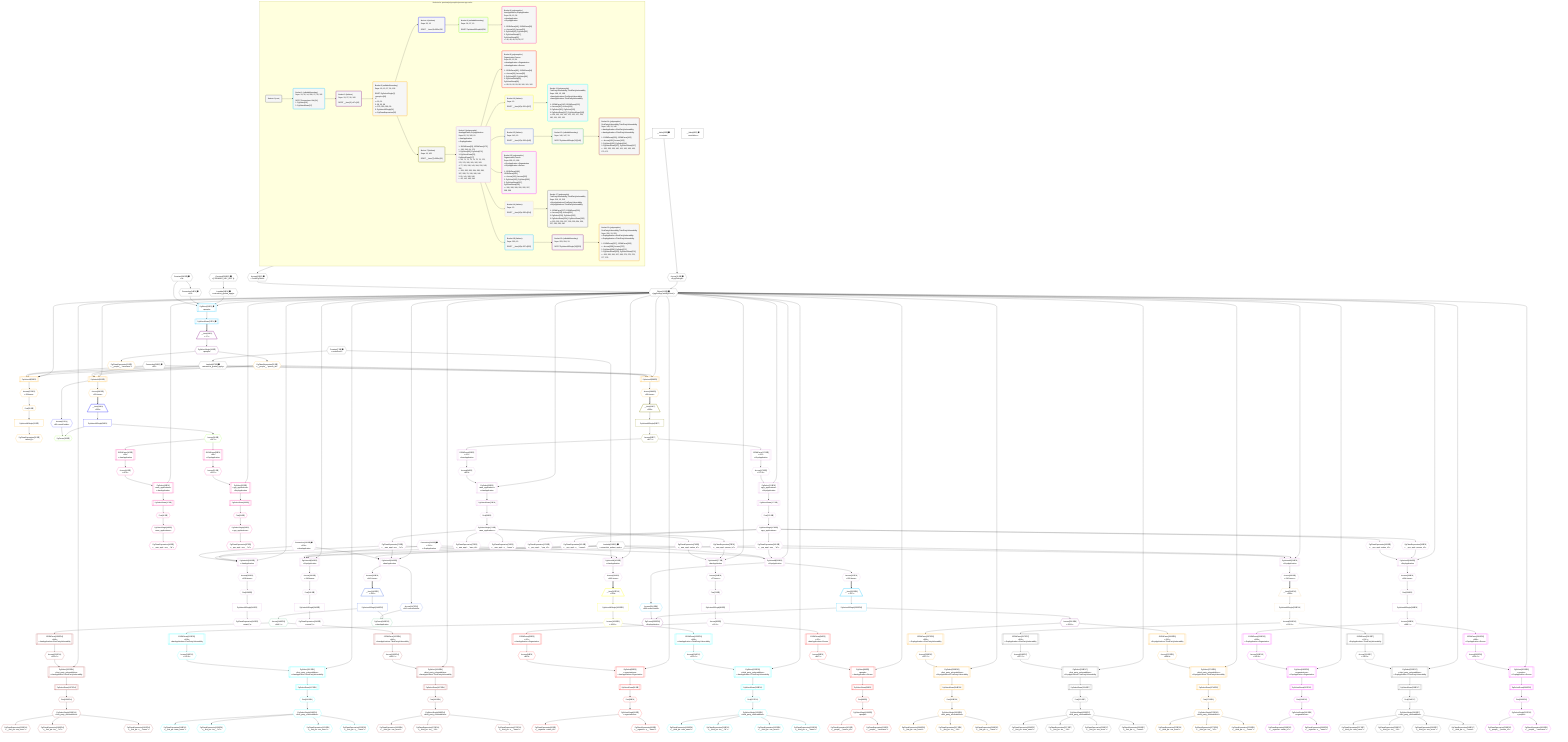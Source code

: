 %%{init: {'themeVariables': { 'fontSize': '12px'}}}%%
graph TD
    classDef path fill:#eee,stroke:#000,color:#000
    classDef plan fill:#fff,stroke-width:1px,color:#000
    classDef itemplan fill:#fff,stroke-width:2px,color:#000
    classDef unbatchedplan fill:#dff,stroke-width:1px,color:#000
    classDef sideeffectplan fill:#fcc,stroke-width:2px,color:#000
    classDef bucket fill:#f6f6f6,color:#000,stroke-width:2px,text-align:left


    %% plan dependencies
    Object13{{"Object[13∈0] ➊<br />ᐸ{pgSettings,withPgClient}ᐳ"}}:::plan
    Access11{{"Access[11∈0] ➊<br />ᐸ2.pgSettingsᐳ"}}:::plan
    Access12{{"Access[12∈0] ➊<br />ᐸ2.withPgClientᐳ"}}:::plan
    Access11 & Access12 --> Object13
    __Value2["__Value[2∈0] ➊<br />ᐸcontextᐳ"]:::plan
    __Value2 --> Access11
    __Value2 --> Access12
    Connection14{{"Connection[14∈0] ➊<br />ᐸ10ᐳ"}}:::plan
    Constant290{{"Constant[290∈0] ➊<br />ᐸ4ᐳ"}}:::plan
    Constant290 --> Connection14
    Lambda15{{"Lambda[15∈0] ➊<br />ᐸextractList_grafast_applyᐳ"}}:::plan
    Constant293{{"Constant[293∈0] ➊<br />ᐸ[ 'PRIMARY_KEY_ASC' ]ᐳ"}}:::plan
    Constant293 --> Lambda15
    Lambda27{{"Lambda[27∈0] ➊<br />ᐸextractList_grafast_applyᐳ"}}:::plan
    Constant7{{"Constant[7∈0] ➊<br />ᐸundefinedᐳ"}}:::plan
    Constant7 --> Lambda27
    Lambda105{{"Lambda[105∈0] ➊<br />ᐸextractList_grafast_applyᐳ"}}:::plan
    Constant7 --> Lambda105
    __Value4["__Value[4∈0] ➊<br />ᐸrootValueᐳ"]:::plan
    Connection26{{"Connection[26∈0] ➊<br />ᐸ22ᐳ"}}:::plan
    PgSelect16[["PgSelect[16∈1] ➊<br />ᐸpeopleᐳ"]]:::plan
    Object13 & Lambda15 & Connection14 & Constant290 --> PgSelect16
    PgSelectRows17[["PgSelectRows[17∈1] ➊"]]:::plan
    PgSelect16 --> PgSelectRows17
    __Item18[/"__Item[18∈2]<br />ᐸ17ᐳ"\]:::itemplan
    PgSelectRows17 ==> __Item18
    PgSelectSingle19{{"PgSelectSingle[19∈2]<br />ᐸpeopleᐳ"}}:::plan
    __Item18 --> PgSelectSingle19
    PgUnionAll28[["PgUnionAll[28∈3]"]]:::plan
    PgClassExpression20{{"PgClassExpression[20∈3]<br />ᐸ__people__.”person_id”ᐳ"}}:::plan
    Object13 & PgClassExpression20 & Lambda27 & Connection26 --> PgUnionAll28
    PgUnionAll33[["PgUnionAll[33∈3]"]]:::plan
    Object13 & PgClassExpression20 & Lambda27 & Connection26 --> PgUnionAll33
    PgUnionAll58[["PgUnionAll[58∈3]"]]:::plan
    Object13 & PgClassExpression20 & Lambda27 & Connection26 --> PgUnionAll58
    PgSelectSingle19 --> PgClassExpression20
    PgClassExpression21{{"PgClassExpression[21∈3]<br />ᐸ__people__.”username”ᐳ"}}:::plan
    PgSelectSingle19 --> PgClassExpression21
    First29{{"First[29∈3]"}}:::plan
    Access279{{"Access[279∈3]<br />ᐸ28.itemsᐳ"}}:::plan
    Access279 --> First29
    PgUnionAllSingle31["PgUnionAllSingle[31∈3]"]:::plan
    First29 --> PgUnionAllSingle31
    PgClassExpression32{{"PgClassExpression[32∈3]<br />ᐸcount(*)ᐳ"}}:::plan
    PgUnionAllSingle31 --> PgClassExpression32
    PgUnionAll28 --> Access279
    Access280{{"Access[280∈3]<br />ᐸ33.itemsᐳ"}}:::plan
    PgUnionAll33 --> Access280
    Access289{{"Access[289∈3]<br />ᐸ58.itemsᐳ"}}:::plan
    PgUnionAll58 --> Access289
    __Item35[/"__Item[35∈4]<br />ᐸ280ᐳ"\]:::itemplan
    Access280 ==> __Item35
    PgUnionAllSingle36["PgUnionAllSingle[36∈4]"]:::plan
    __Item35 --> PgUnionAllSingle36
    Access37{{"Access[37∈4]<br />ᐸ33.cursorDetailsᐳ"}}:::plan
    PgUnionAll33 --> Access37
    PgCursor38{{"PgCursor[38∈5]"}}:::plan
    PgUnionAllSingle36 & Access37 --> PgCursor38
    Access39{{"Access[39∈5]<br />ᐸ36.1ᐳ"}}:::plan
    PgUnionAllSingle36 --> Access39
    PgSelect42[["PgSelect[42∈6]<br />ᐸaws_applicationsᐳ<br />ᐳAwsApplication"]]:::plan
    Access41{{"Access[41∈6]<br />ᐸ40.0ᐳ"}}:::plan
    Object13 & Access41 --> PgSelect42
    PgSelect52[["PgSelect[52∈6]<br />ᐸgcp_applicationsᐳ<br />ᐳGcpApplication"]]:::plan
    Access51{{"Access[51∈6]<br />ᐸ50.0ᐳ"}}:::plan
    Object13 & Access51 --> PgSelect52
    JSONParse40[["JSONParse[40∈6]<br />ᐸ39ᐳ<br />ᐳAwsApplication"]]:::plan
    Access39 --> JSONParse40
    JSONParse40 --> Access41
    First46{{"First[46∈6]"}}:::plan
    PgSelectRows47[["PgSelectRows[47∈6]"]]:::plan
    PgSelectRows47 --> First46
    PgSelect42 --> PgSelectRows47
    PgSelectSingle48{{"PgSelectSingle[48∈6]<br />ᐸaws_applicationsᐳ"}}:::plan
    First46 --> PgSelectSingle48
    PgClassExpression49{{"PgClassExpression[49∈6]<br />ᐸ__aws_appl...ons__.”id”ᐳ"}}:::plan
    PgSelectSingle48 --> PgClassExpression49
    JSONParse50[["JSONParse[50∈6]<br />ᐸ39ᐳ<br />ᐳGcpApplication"]]:::plan
    Access39 --> JSONParse50
    JSONParse50 --> Access51
    First54{{"First[54∈6]"}}:::plan
    PgSelectRows55[["PgSelectRows[55∈6]"]]:::plan
    PgSelectRows55 --> First54
    PgSelect52 --> PgSelectRows55
    PgSelectSingle56{{"PgSelectSingle[56∈6]<br />ᐸgcp_applicationsᐳ"}}:::plan
    First54 --> PgSelectSingle56
    PgClassExpression57{{"PgClassExpression[57∈6]<br />ᐸ__gcp_appl...ons__.”id”ᐳ"}}:::plan
    PgSelectSingle56 --> PgClassExpression57
    __Item60[/"__Item[60∈7]<br />ᐸ289ᐳ"\]:::itemplan
    Access289 ==> __Item60
    PgUnionAllSingle61["PgUnionAllSingle[61∈7]"]:::plan
    __Item60 --> PgUnionAllSingle61
    Access62{{"Access[62∈7]<br />ᐸ61.1ᐳ"}}:::plan
    PgUnionAllSingle61 --> Access62
    PgUnionAll138[["PgUnionAll[138∈8]<br />ᐳAwsApplication"]]:::plan
    PgClassExpression73{{"PgClassExpression[73∈8]<br />ᐸ__aws_appl...ons__.”id”ᐳ"}}:::plan
    Connection136{{"Connection[136∈8] ➊<br />ᐸ134ᐳ<br />ᐳAwsApplication"}}:::plan
    Object13 & PgClassExpression73 & Lambda105 & Connection136 --> PgUnionAll138
    PgUnionAll143[["PgUnionAll[143∈8]<br />ᐳAwsApplication"]]:::plan
    Object13 & PgClassExpression73 & Lambda105 & Connection136 --> PgUnionAll143
    PgUnionAll245[["PgUnionAll[245∈8]<br />ᐳGcpApplication"]]:::plan
    PgClassExpression180{{"PgClassExpression[180∈8]<br />ᐸ__gcp_appl...ons__.”id”ᐳ"}}:::plan
    Connection243{{"Connection[243∈8] ➊<br />ᐸ241ᐳ<br />ᐳGcpApplication"}}:::plan
    Object13 & PgClassExpression180 & Lambda105 & Connection243 --> PgUnionAll245
    PgUnionAll250[["PgUnionAll[250∈8]<br />ᐳGcpApplication"]]:::plan
    Object13 & PgClassExpression180 & Lambda105 & Connection243 --> PgUnionAll250
    PgUnionAll77[["PgUnionAll[77∈8]<br />ᐳAwsApplication"]]:::plan
    PgClassExpression75{{"PgClassExpression[75∈8]<br />ᐸ__aws_appl...person_id”ᐳ"}}:::plan
    PgClassExpression76{{"PgClassExpression[76∈8]<br />ᐸ__aws_appl...zation_id”ᐳ"}}:::plan
    Object13 & PgClassExpression75 & PgClassExpression76 --> PgUnionAll77
    PgUnionAll103[["PgUnionAll[103∈8]<br />ᐳAwsApplication"]]:::plan
    Object13 & PgClassExpression73 & Lambda105 --> PgUnionAll103
    PgUnionAll184[["PgUnionAll[184∈8]<br />ᐳGcpApplication"]]:::plan
    PgClassExpression182{{"PgClassExpression[182∈8]<br />ᐸ__gcp_appl...person_id”ᐳ"}}:::plan
    PgClassExpression183{{"PgClassExpression[183∈8]<br />ᐸ__gcp_appl...zation_id”ᐳ"}}:::plan
    Object13 & PgClassExpression182 & PgClassExpression183 --> PgUnionAll184
    PgUnionAll210[["PgUnionAll[210∈8]<br />ᐳGcpApplication"]]:::plan
    Object13 & PgClassExpression180 & Lambda105 --> PgUnionAll210
    PgSelect65[["PgSelect[65∈8]<br />ᐸaws_applicationsᐳ<br />ᐳAwsApplication"]]:::plan
    Access64{{"Access[64∈8]<br />ᐸ63.0ᐳ"}}:::plan
    Object13 & Access64 --> PgSelect65
    PgSelect174[["PgSelect[174∈8]<br />ᐸgcp_applicationsᐳ<br />ᐳGcpApplication"]]:::plan
    Access173{{"Access[173∈8]<br />ᐸ172.0ᐳ"}}:::plan
    Object13 & Access173 --> PgSelect174
    JSONParse63[["JSONParse[63∈8]<br />ᐸ62ᐳ<br />ᐳAwsApplication"]]:::plan
    Access62 --> JSONParse63
    JSONParse63 --> Access64
    First69{{"First[69∈8]"}}:::plan
    PgSelectRows70[["PgSelectRows[70∈8]"]]:::plan
    PgSelectRows70 --> First69
    PgSelect65 --> PgSelectRows70
    PgSelectSingle71{{"PgSelectSingle[71∈8]<br />ᐸaws_applicationsᐳ"}}:::plan
    First69 --> PgSelectSingle71
    PgClassExpression72{{"PgClassExpression[72∈8]<br />ᐸ__aws_appl..._.”aws_id”ᐳ"}}:::plan
    PgSelectSingle71 --> PgClassExpression72
    PgSelectSingle71 --> PgClassExpression73
    PgClassExpression74{{"PgClassExpression[74∈8]<br />ᐸ__aws_appl...s__.”name”ᐳ"}}:::plan
    PgSelectSingle71 --> PgClassExpression74
    PgSelectSingle71 --> PgClassExpression75
    PgSelectSingle71 --> PgClassExpression76
    First79{{"First[79∈8]"}}:::plan
    Access284{{"Access[284∈8]<br />ᐸ77.itemsᐳ"}}:::plan
    Access284 --> First79
    PgUnionAllSingle81["PgUnionAllSingle[81∈8]"]:::plan
    First79 --> PgUnionAllSingle81
    Access82{{"Access[82∈8]<br />ᐸ81.1ᐳ"}}:::plan
    PgUnionAllSingle81 --> Access82
    First139{{"First[139∈8]"}}:::plan
    Access282{{"Access[282∈8]<br />ᐸ138.itemsᐳ"}}:::plan
    Access282 --> First139
    PgUnionAllSingle141["PgUnionAllSingle[141∈8]"]:::plan
    First139 --> PgUnionAllSingle141
    PgClassExpression142{{"PgClassExpression[142∈8]<br />ᐸcount(*)ᐳ"}}:::plan
    PgUnionAllSingle141 --> PgClassExpression142
    JSONParse172[["JSONParse[172∈8]<br />ᐸ62ᐳ<br />ᐳGcpApplication"]]:::plan
    Access62 --> JSONParse172
    JSONParse172 --> Access173
    First176{{"First[176∈8]"}}:::plan
    PgSelectRows177[["PgSelectRows[177∈8]"]]:::plan
    PgSelectRows177 --> First176
    PgSelect174 --> PgSelectRows177
    PgSelectSingle178{{"PgSelectSingle[178∈8]<br />ᐸgcp_applicationsᐳ"}}:::plan
    First176 --> PgSelectSingle178
    PgClassExpression179{{"PgClassExpression[179∈8]<br />ᐸ__gcp_appl..._.”gcp_id”ᐳ"}}:::plan
    PgSelectSingle178 --> PgClassExpression179
    PgSelectSingle178 --> PgClassExpression180
    PgClassExpression181{{"PgClassExpression[181∈8]<br />ᐸ__gcp_appl...s__.”name”ᐳ"}}:::plan
    PgSelectSingle178 --> PgClassExpression181
    PgSelectSingle178 --> PgClassExpression182
    PgSelectSingle178 --> PgClassExpression183
    First186{{"First[186∈8]"}}:::plan
    Access288{{"Access[288∈8]<br />ᐸ184.itemsᐳ"}}:::plan
    Access288 --> First186
    PgUnionAllSingle188["PgUnionAllSingle[188∈8]"]:::plan
    First186 --> PgUnionAllSingle188
    Access189{{"Access[189∈8]<br />ᐸ188.1ᐳ"}}:::plan
    PgUnionAllSingle188 --> Access189
    First246{{"First[246∈8]"}}:::plan
    Access286{{"Access[286∈8]<br />ᐸ245.itemsᐳ"}}:::plan
    Access286 --> First246
    PgUnionAllSingle248["PgUnionAllSingle[248∈8]"]:::plan
    First246 --> PgUnionAllSingle248
    PgClassExpression249{{"PgClassExpression[249∈8]<br />ᐸcount(*)ᐳ"}}:::plan
    PgUnionAllSingle248 --> PgClassExpression249
    Access281{{"Access[281∈8]<br />ᐸ103.itemsᐳ"}}:::plan
    PgUnionAll103 --> Access281
    PgUnionAll138 --> Access282
    Access283{{"Access[283∈8]<br />ᐸ143.itemsᐳ"}}:::plan
    PgUnionAll143 --> Access283
    PgUnionAll77 --> Access284
    Access285{{"Access[285∈8]<br />ᐸ210.itemsᐳ"}}:::plan
    PgUnionAll210 --> Access285
    PgUnionAll245 --> Access286
    Access287{{"Access[287∈8]<br />ᐸ250.itemsᐳ"}}:::plan
    PgUnionAll250 --> Access287
    PgUnionAll184 --> Access288
    PgSelect85[["PgSelect[85∈9]<br />ᐸorganizationsᐳ<br />ᐳAwsApplicationᐳOrganization"]]:::plan
    Access84{{"Access[84∈9]<br />ᐸ83.0ᐳ"}}:::plan
    Object13 & Access84 --> PgSelect85
    PgSelect96[["PgSelect[96∈9]<br />ᐸpeopleᐳ<br />ᐳAwsApplicationᐳPerson"]]:::plan
    Access95{{"Access[95∈9]<br />ᐸ94.0ᐳ"}}:::plan
    Object13 & Access95 --> PgSelect96
    JSONParse83[["JSONParse[83∈9]<br />ᐸ82ᐳ<br />ᐳAwsApplicationᐳOrganization"]]:::plan
    Access82 --> JSONParse83
    JSONParse83 --> Access84
    First89{{"First[89∈9]"}}:::plan
    PgSelectRows90[["PgSelectRows[90∈9]"]]:::plan
    PgSelectRows90 --> First89
    PgSelect85 --> PgSelectRows90
    PgSelectSingle91{{"PgSelectSingle[91∈9]<br />ᐸorganizationsᐳ"}}:::plan
    First89 --> PgSelectSingle91
    PgClassExpression92{{"PgClassExpression[92∈9]<br />ᐸ__organiza...zation_id”ᐳ"}}:::plan
    PgSelectSingle91 --> PgClassExpression92
    PgClassExpression93{{"PgClassExpression[93∈9]<br />ᐸ__organiza...s__.”name”ᐳ"}}:::plan
    PgSelectSingle91 --> PgClassExpression93
    JSONParse94[["JSONParse[94∈9]<br />ᐸ82ᐳ<br />ᐳAwsApplicationᐳPerson"]]:::plan
    Access82 --> JSONParse94
    JSONParse94 --> Access95
    First98{{"First[98∈9]"}}:::plan
    PgSelectRows99[["PgSelectRows[99∈9]"]]:::plan
    PgSelectRows99 --> First98
    PgSelect96 --> PgSelectRows99
    PgSelectSingle100{{"PgSelectSingle[100∈9]<br />ᐸpeopleᐳ"}}:::plan
    First98 --> PgSelectSingle100
    PgClassExpression101{{"PgClassExpression[101∈9]<br />ᐸ__people__.”person_id”ᐳ"}}:::plan
    PgSelectSingle100 --> PgClassExpression101
    PgClassExpression102{{"PgClassExpression[102∈9]<br />ᐸ__people__.”username”ᐳ"}}:::plan
    PgSelectSingle100 --> PgClassExpression102
    __Item107[/"__Item[107∈10]<br />ᐸ281ᐳ"\]:::itemplan
    Access281 ==> __Item107
    PgUnionAllSingle108["PgUnionAllSingle[108∈10]"]:::plan
    __Item107 --> PgUnionAllSingle108
    Access109{{"Access[109∈10]<br />ᐸ108.1ᐳ"}}:::plan
    PgUnionAllSingle108 --> Access109
    PgSelect112[["PgSelect[112∈11]<br />ᐸfirst_party_vulnerabilitiesᐳ<br />ᐳAwsApplicationᐳFirstPartyVulnerability"]]:::plan
    Access111{{"Access[111∈11]<br />ᐸ110.0ᐳ"}}:::plan
    Object13 & Access111 --> PgSelect112
    PgSelect125[["PgSelect[125∈11]<br />ᐸthird_party_vulnerabilitiesᐳ<br />ᐳAwsApplicationᐳThirdPartyVulnerability"]]:::plan
    Access124{{"Access[124∈11]<br />ᐸ123.0ᐳ"}}:::plan
    Object13 & Access124 --> PgSelect125
    JSONParse110[["JSONParse[110∈11]<br />ᐸ109ᐳ<br />ᐳAwsApplicationᐳFirstPartyVulnerability"]]:::plan
    Access109 --> JSONParse110
    JSONParse110 --> Access111
    First116{{"First[116∈11]"}}:::plan
    PgSelectRows117[["PgSelectRows[117∈11]"]]:::plan
    PgSelectRows117 --> First116
    PgSelect112 --> PgSelectRows117
    PgSelectSingle118{{"PgSelectSingle[118∈11]<br />ᐸfirst_party_vulnerabilitiesᐳ"}}:::plan
    First116 --> PgSelectSingle118
    PgClassExpression119{{"PgClassExpression[119∈11]<br />ᐸ__first_pa...team_name”ᐳ"}}:::plan
    PgSelectSingle118 --> PgClassExpression119
    PgClassExpression120{{"PgClassExpression[120∈11]<br />ᐸ__first_pa...ies__.”id”ᐳ"}}:::plan
    PgSelectSingle118 --> PgClassExpression120
    PgClassExpression121{{"PgClassExpression[121∈11]<br />ᐸ__first_pa...vss_score”ᐳ"}}:::plan
    PgSelectSingle118 --> PgClassExpression121
    PgClassExpression122{{"PgClassExpression[122∈11]<br />ᐸ__first_pa...s__.”name”ᐳ"}}:::plan
    PgSelectSingle118 --> PgClassExpression122
    JSONParse123[["JSONParse[123∈11]<br />ᐸ109ᐳ<br />ᐳAwsApplicationᐳThirdPartyVulnerability"]]:::plan
    Access109 --> JSONParse123
    JSONParse123 --> Access124
    First127{{"First[127∈11]"}}:::plan
    PgSelectRows128[["PgSelectRows[128∈11]"]]:::plan
    PgSelectRows128 --> First127
    PgSelect125 --> PgSelectRows128
    PgSelectSingle129{{"PgSelectSingle[129∈11]<br />ᐸthird_party_vulnerabilitiesᐳ"}}:::plan
    First127 --> PgSelectSingle129
    PgClassExpression130{{"PgClassExpression[130∈11]<br />ᐸ__third_pa...ndor_name”ᐳ"}}:::plan
    PgSelectSingle129 --> PgClassExpression130
    PgClassExpression131{{"PgClassExpression[131∈11]<br />ᐸ__third_pa...ies__.”id”ᐳ"}}:::plan
    PgSelectSingle129 --> PgClassExpression131
    PgClassExpression132{{"PgClassExpression[132∈11]<br />ᐸ__third_pa...vss_score”ᐳ"}}:::plan
    PgSelectSingle129 --> PgClassExpression132
    PgClassExpression133{{"PgClassExpression[133∈11]<br />ᐸ__third_pa...s__.”name”ᐳ"}}:::plan
    PgSelectSingle129 --> PgClassExpression133
    __Item145[/"__Item[145∈12]<br />ᐸ283ᐳ"\]:::itemplan
    Access283 ==> __Item145
    PgUnionAllSingle146["PgUnionAllSingle[146∈12]"]:::plan
    __Item145 --> PgUnionAllSingle146
    Access147{{"Access[147∈12]<br />ᐸ143.cursorDetailsᐳ"}}:::plan
    PgUnionAll143 --> Access147
    PgCursor148{{"PgCursor[148∈13]<br />ᐳAwsApplication"}}:::plan
    PgUnionAllSingle146 & Access147 --> PgCursor148
    Access149{{"Access[149∈13]<br />ᐸ146.1ᐳ"}}:::plan
    PgUnionAllSingle146 --> Access149
    PgSelect152[["PgSelect[152∈14]<br />ᐸfirst_party_vulnerabilitiesᐳ<br />ᐳAwsApplicationᐳFirstPartyVulnerability"]]:::plan
    Access151{{"Access[151∈14]<br />ᐸ150.0ᐳ"}}:::plan
    Object13 & Access151 --> PgSelect152
    PgSelect164[["PgSelect[164∈14]<br />ᐸthird_party_vulnerabilitiesᐳ<br />ᐳAwsApplicationᐳThirdPartyVulnerability"]]:::plan
    Access163{{"Access[163∈14]<br />ᐸ162.0ᐳ"}}:::plan
    Object13 & Access163 --> PgSelect164
    JSONParse150[["JSONParse[150∈14]<br />ᐸ149ᐳ<br />ᐳAwsApplicationᐳFirstPartyVulnerability"]]:::plan
    Access149 --> JSONParse150
    JSONParse150 --> Access151
    First156{{"First[156∈14]"}}:::plan
    PgSelectRows157[["PgSelectRows[157∈14]"]]:::plan
    PgSelectRows157 --> First156
    PgSelect152 --> PgSelectRows157
    PgSelectSingle158{{"PgSelectSingle[158∈14]<br />ᐸfirst_party_vulnerabilitiesᐳ"}}:::plan
    First156 --> PgSelectSingle158
    PgClassExpression159{{"PgClassExpression[159∈14]<br />ᐸ__first_pa...vss_score”ᐳ"}}:::plan
    PgSelectSingle158 --> PgClassExpression159
    PgClassExpression160{{"PgClassExpression[160∈14]<br />ᐸ__first_pa...ies__.”id”ᐳ"}}:::plan
    PgSelectSingle158 --> PgClassExpression160
    PgClassExpression161{{"PgClassExpression[161∈14]<br />ᐸ__first_pa...s__.”name”ᐳ"}}:::plan
    PgSelectSingle158 --> PgClassExpression161
    JSONParse162[["JSONParse[162∈14]<br />ᐸ149ᐳ<br />ᐳAwsApplicationᐳThirdPartyVulnerability"]]:::plan
    Access149 --> JSONParse162
    JSONParse162 --> Access163
    First166{{"First[166∈14]"}}:::plan
    PgSelectRows167[["PgSelectRows[167∈14]"]]:::plan
    PgSelectRows167 --> First166
    PgSelect164 --> PgSelectRows167
    PgSelectSingle168{{"PgSelectSingle[168∈14]<br />ᐸthird_party_vulnerabilitiesᐳ"}}:::plan
    First166 --> PgSelectSingle168
    PgClassExpression169{{"PgClassExpression[169∈14]<br />ᐸ__third_pa...vss_score”ᐳ"}}:::plan
    PgSelectSingle168 --> PgClassExpression169
    PgClassExpression170{{"PgClassExpression[170∈14]<br />ᐸ__third_pa...ies__.”id”ᐳ"}}:::plan
    PgSelectSingle168 --> PgClassExpression170
    PgClassExpression171{{"PgClassExpression[171∈14]<br />ᐸ__third_pa...s__.”name”ᐳ"}}:::plan
    PgSelectSingle168 --> PgClassExpression171
    PgSelect192[["PgSelect[192∈15]<br />ᐸorganizationsᐳ<br />ᐳGcpApplicationᐳOrganization"]]:::plan
    Access191{{"Access[191∈15]<br />ᐸ190.0ᐳ"}}:::plan
    Object13 & Access191 --> PgSelect192
    PgSelect203[["PgSelect[203∈15]<br />ᐸpeopleᐳ<br />ᐳGcpApplicationᐳPerson"]]:::plan
    Access202{{"Access[202∈15]<br />ᐸ201.0ᐳ"}}:::plan
    Object13 & Access202 --> PgSelect203
    JSONParse190[["JSONParse[190∈15]<br />ᐸ189ᐳ<br />ᐳGcpApplicationᐳOrganization"]]:::plan
    Access189 --> JSONParse190
    JSONParse190 --> Access191
    First196{{"First[196∈15]"}}:::plan
    PgSelectRows197[["PgSelectRows[197∈15]"]]:::plan
    PgSelectRows197 --> First196
    PgSelect192 --> PgSelectRows197
    PgSelectSingle198{{"PgSelectSingle[198∈15]<br />ᐸorganizationsᐳ"}}:::plan
    First196 --> PgSelectSingle198
    PgClassExpression199{{"PgClassExpression[199∈15]<br />ᐸ__organiza...zation_id”ᐳ"}}:::plan
    PgSelectSingle198 --> PgClassExpression199
    PgClassExpression200{{"PgClassExpression[200∈15]<br />ᐸ__organiza...s__.”name”ᐳ"}}:::plan
    PgSelectSingle198 --> PgClassExpression200
    JSONParse201[["JSONParse[201∈15]<br />ᐸ189ᐳ<br />ᐳGcpApplicationᐳPerson"]]:::plan
    Access189 --> JSONParse201
    JSONParse201 --> Access202
    First205{{"First[205∈15]"}}:::plan
    PgSelectRows206[["PgSelectRows[206∈15]"]]:::plan
    PgSelectRows206 --> First205
    PgSelect203 --> PgSelectRows206
    PgSelectSingle207{{"PgSelectSingle[207∈15]<br />ᐸpeopleᐳ"}}:::plan
    First205 --> PgSelectSingle207
    PgClassExpression208{{"PgClassExpression[208∈15]<br />ᐸ__people__.”person_id”ᐳ"}}:::plan
    PgSelectSingle207 --> PgClassExpression208
    PgClassExpression209{{"PgClassExpression[209∈15]<br />ᐸ__people__.”username”ᐳ"}}:::plan
    PgSelectSingle207 --> PgClassExpression209
    __Item214[/"__Item[214∈16]<br />ᐸ285ᐳ"\]:::itemplan
    Access285 ==> __Item214
    PgUnionAllSingle215["PgUnionAllSingle[215∈16]"]:::plan
    __Item214 --> PgUnionAllSingle215
    Access216{{"Access[216∈16]<br />ᐸ215.1ᐳ"}}:::plan
    PgUnionAllSingle215 --> Access216
    PgSelect219[["PgSelect[219∈17]<br />ᐸfirst_party_vulnerabilitiesᐳ<br />ᐳGcpApplicationᐳFirstPartyVulnerability"]]:::plan
    Access218{{"Access[218∈17]<br />ᐸ217.0ᐳ"}}:::plan
    Object13 & Access218 --> PgSelect219
    PgSelect232[["PgSelect[232∈17]<br />ᐸthird_party_vulnerabilitiesᐳ<br />ᐳGcpApplicationᐳThirdPartyVulnerability"]]:::plan
    Access231{{"Access[231∈17]<br />ᐸ230.0ᐳ"}}:::plan
    Object13 & Access231 --> PgSelect232
    JSONParse217[["JSONParse[217∈17]<br />ᐸ216ᐳ<br />ᐳGcpApplicationᐳFirstPartyVulnerability"]]:::plan
    Access216 --> JSONParse217
    JSONParse217 --> Access218
    First223{{"First[223∈17]"}}:::plan
    PgSelectRows224[["PgSelectRows[224∈17]"]]:::plan
    PgSelectRows224 --> First223
    PgSelect219 --> PgSelectRows224
    PgSelectSingle225{{"PgSelectSingle[225∈17]<br />ᐸfirst_party_vulnerabilitiesᐳ"}}:::plan
    First223 --> PgSelectSingle225
    PgClassExpression226{{"PgClassExpression[226∈17]<br />ᐸ__first_pa...team_name”ᐳ"}}:::plan
    PgSelectSingle225 --> PgClassExpression226
    PgClassExpression227{{"PgClassExpression[227∈17]<br />ᐸ__first_pa...ies__.”id”ᐳ"}}:::plan
    PgSelectSingle225 --> PgClassExpression227
    PgClassExpression228{{"PgClassExpression[228∈17]<br />ᐸ__first_pa...vss_score”ᐳ"}}:::plan
    PgSelectSingle225 --> PgClassExpression228
    PgClassExpression229{{"PgClassExpression[229∈17]<br />ᐸ__first_pa...s__.”name”ᐳ"}}:::plan
    PgSelectSingle225 --> PgClassExpression229
    JSONParse230[["JSONParse[230∈17]<br />ᐸ216ᐳ<br />ᐳGcpApplicationᐳThirdPartyVulnerability"]]:::plan
    Access216 --> JSONParse230
    JSONParse230 --> Access231
    First234{{"First[234∈17]"}}:::plan
    PgSelectRows235[["PgSelectRows[235∈17]"]]:::plan
    PgSelectRows235 --> First234
    PgSelect232 --> PgSelectRows235
    PgSelectSingle236{{"PgSelectSingle[236∈17]<br />ᐸthird_party_vulnerabilitiesᐳ"}}:::plan
    First234 --> PgSelectSingle236
    PgClassExpression237{{"PgClassExpression[237∈17]<br />ᐸ__third_pa...ndor_name”ᐳ"}}:::plan
    PgSelectSingle236 --> PgClassExpression237
    PgClassExpression238{{"PgClassExpression[238∈17]<br />ᐸ__third_pa...ies__.”id”ᐳ"}}:::plan
    PgSelectSingle236 --> PgClassExpression238
    PgClassExpression239{{"PgClassExpression[239∈17]<br />ᐸ__third_pa...vss_score”ᐳ"}}:::plan
    PgSelectSingle236 --> PgClassExpression239
    PgClassExpression240{{"PgClassExpression[240∈17]<br />ᐸ__third_pa...s__.”name”ᐳ"}}:::plan
    PgSelectSingle236 --> PgClassExpression240
    __Item252[/"__Item[252∈18]<br />ᐸ287ᐳ"\]:::itemplan
    Access287 ==> __Item252
    PgUnionAllSingle253["PgUnionAllSingle[253∈18]"]:::plan
    __Item252 --> PgUnionAllSingle253
    Access254{{"Access[254∈18]<br />ᐸ250.cursorDetailsᐳ"}}:::plan
    PgUnionAll250 --> Access254
    PgCursor255{{"PgCursor[255∈19]<br />ᐳGcpApplication"}}:::plan
    PgUnionAllSingle253 & Access254 --> PgCursor255
    Access256{{"Access[256∈19]<br />ᐸ253.1ᐳ"}}:::plan
    PgUnionAllSingle253 --> Access256
    PgSelect259[["PgSelect[259∈20]<br />ᐸfirst_party_vulnerabilitiesᐳ<br />ᐳGcpApplicationᐳFirstPartyVulnerability"]]:::plan
    Access258{{"Access[258∈20]<br />ᐸ257.0ᐳ"}}:::plan
    Object13 & Access258 --> PgSelect259
    PgSelect271[["PgSelect[271∈20]<br />ᐸthird_party_vulnerabilitiesᐳ<br />ᐳGcpApplicationᐳThirdPartyVulnerability"]]:::plan
    Access270{{"Access[270∈20]<br />ᐸ269.0ᐳ"}}:::plan
    Object13 & Access270 --> PgSelect271
    JSONParse257[["JSONParse[257∈20]<br />ᐸ256ᐳ<br />ᐳGcpApplicationᐳFirstPartyVulnerability"]]:::plan
    Access256 --> JSONParse257
    JSONParse257 --> Access258
    First263{{"First[263∈20]"}}:::plan
    PgSelectRows264[["PgSelectRows[264∈20]"]]:::plan
    PgSelectRows264 --> First263
    PgSelect259 --> PgSelectRows264
    PgSelectSingle265{{"PgSelectSingle[265∈20]<br />ᐸfirst_party_vulnerabilitiesᐳ"}}:::plan
    First263 --> PgSelectSingle265
    PgClassExpression266{{"PgClassExpression[266∈20]<br />ᐸ__first_pa...vss_score”ᐳ"}}:::plan
    PgSelectSingle265 --> PgClassExpression266
    PgClassExpression267{{"PgClassExpression[267∈20]<br />ᐸ__first_pa...ies__.”id”ᐳ"}}:::plan
    PgSelectSingle265 --> PgClassExpression267
    PgClassExpression268{{"PgClassExpression[268∈20]<br />ᐸ__first_pa...s__.”name”ᐳ"}}:::plan
    PgSelectSingle265 --> PgClassExpression268
    JSONParse269[["JSONParse[269∈20]<br />ᐸ256ᐳ<br />ᐳGcpApplicationᐳThirdPartyVulnerability"]]:::plan
    Access256 --> JSONParse269
    JSONParse269 --> Access270
    First273{{"First[273∈20]"}}:::plan
    PgSelectRows274[["PgSelectRows[274∈20]"]]:::plan
    PgSelectRows274 --> First273
    PgSelect271 --> PgSelectRows274
    PgSelectSingle275{{"PgSelectSingle[275∈20]<br />ᐸthird_party_vulnerabilitiesᐳ"}}:::plan
    First273 --> PgSelectSingle275
    PgClassExpression276{{"PgClassExpression[276∈20]<br />ᐸ__third_pa...vss_score”ᐳ"}}:::plan
    PgSelectSingle275 --> PgClassExpression276
    PgClassExpression277{{"PgClassExpression[277∈20]<br />ᐸ__third_pa...ies__.”id”ᐳ"}}:::plan
    PgSelectSingle275 --> PgClassExpression277
    PgClassExpression278{{"PgClassExpression[278∈20]<br />ᐸ__third_pa...s__.”name”ᐳ"}}:::plan
    PgSelectSingle275 --> PgClassExpression278

    %% define steps

    subgraph "Buckets for queries/polymorphic/person-app-vulns"
    Bucket0("Bucket 0 (root)"):::bucket
    classDef bucket0 stroke:#696969
    class Bucket0,__Value2,__Value4,Constant7,Access11,Access12,Object13,Connection14,Lambda15,Connection26,Lambda27,Lambda105,Constant290,Constant293 bucket0
    Bucket1("Bucket 1 (nullableBoundary)<br />Deps: 13, 15, 14, 290, 27, 26, 105<br /><br />ROOT Connectionᐸ10ᐳ[14]<br />1: PgSelect[16]<br />2: PgSelectRows[17]"):::bucket
    classDef bucket1 stroke:#00bfff
    class Bucket1,PgSelect16,PgSelectRows17 bucket1
    Bucket2("Bucket 2 (listItem)<br />Deps: 13, 27, 26, 105<br /><br />ROOT __Item{2}ᐸ17ᐳ[18]"):::bucket
    classDef bucket2 stroke:#7f007f
    class Bucket2,__Item18,PgSelectSingle19 bucket2
    Bucket3("Bucket 3 (nullableBoundary)<br />Deps: 19, 13, 27, 26, 105<br /><br />ROOT PgSelectSingle{2}ᐸpeopleᐳ[19]<br />1: <br />ᐳ: 20, 21<br />2: 28, 33, 58<br />ᐳ: 279, 280, 289, 29<br />3: PgUnionAllSingle[31]<br />ᐳ: PgClassExpression[32]"):::bucket
    classDef bucket3 stroke:#ffa500
    class Bucket3,PgClassExpression20,PgClassExpression21,PgUnionAll28,First29,PgUnionAllSingle31,PgClassExpression32,PgUnionAll33,PgUnionAll58,Access279,Access280,Access289 bucket3
    Bucket4("Bucket 4 (listItem)<br />Deps: 33, 13<br /><br />ROOT __Item{4}ᐸ280ᐳ[35]"):::bucket
    classDef bucket4 stroke:#0000ff
    class Bucket4,__Item35,PgUnionAllSingle36,Access37 bucket4
    Bucket5("Bucket 5 (nullableBoundary)<br />Deps: 36, 37, 13<br /><br />ROOT PgUnionAllSingle{4}[36]"):::bucket
    classDef bucket5 stroke:#7fff00
    class Bucket5,PgCursor38,Access39 bucket5
    Bucket6("Bucket 6 (polymorphic)<br />AwsApplication,GcpApplication<br />Deps: 39, 13, 36<br />ᐳAwsApplication<br />ᐳGcpApplication<br /><br />1: JSONParse[40], JSONParse[50]<br />ᐳ: Access[41], Access[51]<br />2: PgSelect[42], PgSelect[52]<br />3: PgSelectRows[47], PgSelectRows[55]<br />ᐳ: 46, 48, 49, 54, 56, 57"):::bucket
    classDef bucket6 stroke:#ff1493
    class Bucket6,JSONParse40,Access41,PgSelect42,First46,PgSelectRows47,PgSelectSingle48,PgClassExpression49,JSONParse50,Access51,PgSelect52,First54,PgSelectRows55,PgSelectSingle56,PgClassExpression57 bucket6
    Bucket7("Bucket 7 (listItem)<br />Deps: 13, 105<br /><br />ROOT __Item{7}ᐸ289ᐳ[60]"):::bucket
    classDef bucket7 stroke:#808000
    class Bucket7,__Item60,PgUnionAllSingle61,Access62 bucket7
    Bucket8("Bucket 8 (polymorphic)<br />AwsApplication,GcpApplication<br />Deps: 62, 13, 105, 61<br />ᐳAwsApplication<br />ᐳGcpApplication<br /><br />1: JSONParse[63], JSONParse[172]<br />ᐳ: 136, 243, 64, 173<br />2: PgSelect[65], PgSelect[174]<br />3: PgSelectRows[70], PgSelectRows[177]<br />ᐳ: 69, 71, 72, 73, 74, 75, 76, 176, 178, 179, 180, 181, 182, 183<br />4: 77, 103, 138, 143, 184, 210, 245, 250<br />ᐳ: 281, 282, 283, 284, 285, 286, 287, 288, 79, 139, 186, 246<br />5: 81, 141, 188, 248<br />ᐳ: 82, 142, 189, 249"):::bucket
    classDef bucket8 stroke:#dda0dd
    class Bucket8,JSONParse63,Access64,PgSelect65,First69,PgSelectRows70,PgSelectSingle71,PgClassExpression72,PgClassExpression73,PgClassExpression74,PgClassExpression75,PgClassExpression76,PgUnionAll77,First79,PgUnionAllSingle81,Access82,PgUnionAll103,Connection136,PgUnionAll138,First139,PgUnionAllSingle141,PgClassExpression142,PgUnionAll143,JSONParse172,Access173,PgSelect174,First176,PgSelectRows177,PgSelectSingle178,PgClassExpression179,PgClassExpression180,PgClassExpression181,PgClassExpression182,PgClassExpression183,PgUnionAll184,First186,PgUnionAllSingle188,Access189,PgUnionAll210,Connection243,PgUnionAll245,First246,PgUnionAllSingle248,PgClassExpression249,PgUnionAll250,Access281,Access282,Access283,Access284,Access285,Access286,Access287,Access288 bucket8
    Bucket9("Bucket 9 (polymorphic)<br />Organization,Person<br />Deps: 82, 13, 81<br />ᐳAwsApplicationᐳOrganization<br />ᐳAwsApplicationᐳPerson<br /><br />1: JSONParse[83], JSONParse[94]<br />ᐳ: Access[84], Access[95]<br />2: PgSelect[85], PgSelect[96]<br />3: PgSelectRows[90], PgSelectRows[99]<br />ᐳ: 89, 91, 92, 93, 98, 100, 101, 102"):::bucket
    classDef bucket9 stroke:#ff0000
    class Bucket9,JSONParse83,Access84,PgSelect85,First89,PgSelectRows90,PgSelectSingle91,PgClassExpression92,PgClassExpression93,JSONParse94,Access95,PgSelect96,First98,PgSelectRows99,PgSelectSingle100,PgClassExpression101,PgClassExpression102 bucket9
    Bucket10("Bucket 10 (listItem)<br />Deps: 13<br /><br />ROOT __Item{10}ᐸ281ᐳ[107]"):::bucket
    classDef bucket10 stroke:#ffff00
    class Bucket10,__Item107,PgUnionAllSingle108,Access109 bucket10
    Bucket11("Bucket 11 (polymorphic)<br />FirstPartyVulnerability,ThirdPartyVulnerability<br />Deps: 109, 13, 108<br />ᐳAwsApplicationᐳFirstPartyVulnerability<br />ᐳAwsApplicationᐳThirdPartyVulnerability<br /><br />1: JSONParse[110], JSONParse[123]<br />ᐳ: Access[111], Access[124]<br />2: PgSelect[112], PgSelect[125]<br />3: PgSelectRows[117], PgSelectRows[128]<br />ᐳ: 116, 118, 119, 120, 121, 122, 127, 129, 130, 131, 132, 133"):::bucket
    classDef bucket11 stroke:#00ffff
    class Bucket11,JSONParse110,Access111,PgSelect112,First116,PgSelectRows117,PgSelectSingle118,PgClassExpression119,PgClassExpression120,PgClassExpression121,PgClassExpression122,JSONParse123,Access124,PgSelect125,First127,PgSelectRows128,PgSelectSingle129,PgClassExpression130,PgClassExpression131,PgClassExpression132,PgClassExpression133 bucket11
    Bucket12("Bucket 12 (listItem)<br />Deps: 143, 13<br /><br />ROOT __Item{12}ᐸ283ᐳ[145]"):::bucket
    classDef bucket12 stroke:#4169e1
    class Bucket12,__Item145,PgUnionAllSingle146,Access147 bucket12
    Bucket13("Bucket 13 (nullableBoundary)<br />Deps: 146, 147, 13<br /><br />ROOT PgUnionAllSingle{12}[146]"):::bucket
    classDef bucket13 stroke:#3cb371
    class Bucket13,PgCursor148,Access149 bucket13
    Bucket14("Bucket 14 (polymorphic)<br />FirstPartyVulnerability,ThirdPartyVulnerability<br />Deps: 149, 13, 146<br />ᐳAwsApplicationᐳFirstPartyVulnerability<br />ᐳAwsApplicationᐳThirdPartyVulnerability<br /><br />1: JSONParse[150], JSONParse[162]<br />ᐳ: Access[151], Access[163]<br />2: PgSelect[152], PgSelect[164]<br />3: PgSelectRows[157], PgSelectRows[167]<br />ᐳ: 156, 158, 159, 160, 161, 166, 168, 169, 170, 171"):::bucket
    classDef bucket14 stroke:#a52a2a
    class Bucket14,JSONParse150,Access151,PgSelect152,First156,PgSelectRows157,PgSelectSingle158,PgClassExpression159,PgClassExpression160,PgClassExpression161,JSONParse162,Access163,PgSelect164,First166,PgSelectRows167,PgSelectSingle168,PgClassExpression169,PgClassExpression170,PgClassExpression171 bucket14
    Bucket15("Bucket 15 (polymorphic)<br />Organization,Person<br />Deps: 189, 13, 188<br />ᐳGcpApplicationᐳOrganization<br />ᐳGcpApplicationᐳPerson<br /><br />1: JSONParse[190], JSONParse[201]<br />ᐳ: Access[191], Access[202]<br />2: PgSelect[192], PgSelect[203]<br />3: PgSelectRows[197], PgSelectRows[206]<br />ᐳ: 196, 198, 199, 200, 205, 207, 208, 209"):::bucket
    classDef bucket15 stroke:#ff00ff
    class Bucket15,JSONParse190,Access191,PgSelect192,First196,PgSelectRows197,PgSelectSingle198,PgClassExpression199,PgClassExpression200,JSONParse201,Access202,PgSelect203,First205,PgSelectRows206,PgSelectSingle207,PgClassExpression208,PgClassExpression209 bucket15
    Bucket16("Bucket 16 (listItem)<br />Deps: 13<br /><br />ROOT __Item{16}ᐸ285ᐳ[214]"):::bucket
    classDef bucket16 stroke:#f5deb3
    class Bucket16,__Item214,PgUnionAllSingle215,Access216 bucket16
    Bucket17("Bucket 17 (polymorphic)<br />FirstPartyVulnerability,ThirdPartyVulnerability<br />Deps: 216, 13, 215<br />ᐳGcpApplicationᐳFirstPartyVulnerability<br />ᐳGcpApplicationᐳThirdPartyVulnerability<br /><br />1: JSONParse[217], JSONParse[230]<br />ᐳ: Access[218], Access[231]<br />2: PgSelect[219], PgSelect[232]<br />3: PgSelectRows[224], PgSelectRows[235]<br />ᐳ: 223, 225, 226, 227, 228, 229, 234, 236, 237, 238, 239, 240"):::bucket
    classDef bucket17 stroke:#696969
    class Bucket17,JSONParse217,Access218,PgSelect219,First223,PgSelectRows224,PgSelectSingle225,PgClassExpression226,PgClassExpression227,PgClassExpression228,PgClassExpression229,JSONParse230,Access231,PgSelect232,First234,PgSelectRows235,PgSelectSingle236,PgClassExpression237,PgClassExpression238,PgClassExpression239,PgClassExpression240 bucket17
    Bucket18("Bucket 18 (listItem)<br />Deps: 250, 13<br /><br />ROOT __Item{18}ᐸ287ᐳ[252]"):::bucket
    classDef bucket18 stroke:#00bfff
    class Bucket18,__Item252,PgUnionAllSingle253,Access254 bucket18
    Bucket19("Bucket 19 (nullableBoundary)<br />Deps: 253, 254, 13<br /><br />ROOT PgUnionAllSingle{18}[253]"):::bucket
    classDef bucket19 stroke:#7f007f
    class Bucket19,PgCursor255,Access256 bucket19
    Bucket20("Bucket 20 (polymorphic)<br />FirstPartyVulnerability,ThirdPartyVulnerability<br />Deps: 256, 13, 253<br />ᐳGcpApplicationᐳFirstPartyVulnerability<br />ᐳGcpApplicationᐳThirdPartyVulnerability<br /><br />1: JSONParse[257], JSONParse[269]<br />ᐳ: Access[258], Access[270]<br />2: PgSelect[259], PgSelect[271]<br />3: PgSelectRows[264], PgSelectRows[274]<br />ᐳ: 263, 265, 266, 267, 268, 273, 275, 276, 277, 278"):::bucket
    classDef bucket20 stroke:#ffa500
    class Bucket20,JSONParse257,Access258,PgSelect259,First263,PgSelectRows264,PgSelectSingle265,PgClassExpression266,PgClassExpression267,PgClassExpression268,JSONParse269,Access270,PgSelect271,First273,PgSelectRows274,PgSelectSingle275,PgClassExpression276,PgClassExpression277,PgClassExpression278 bucket20
    Bucket0 --> Bucket1
    Bucket1 --> Bucket2
    Bucket2 --> Bucket3
    Bucket3 --> Bucket4 & Bucket7
    Bucket4 --> Bucket5
    Bucket5 --> Bucket6
    Bucket7 --> Bucket8
    Bucket8 --> Bucket9 & Bucket10 & Bucket12 & Bucket15 & Bucket16 & Bucket18
    Bucket10 --> Bucket11
    Bucket12 --> Bucket13
    Bucket13 --> Bucket14
    Bucket16 --> Bucket17
    Bucket18 --> Bucket19
    Bucket19 --> Bucket20
    end